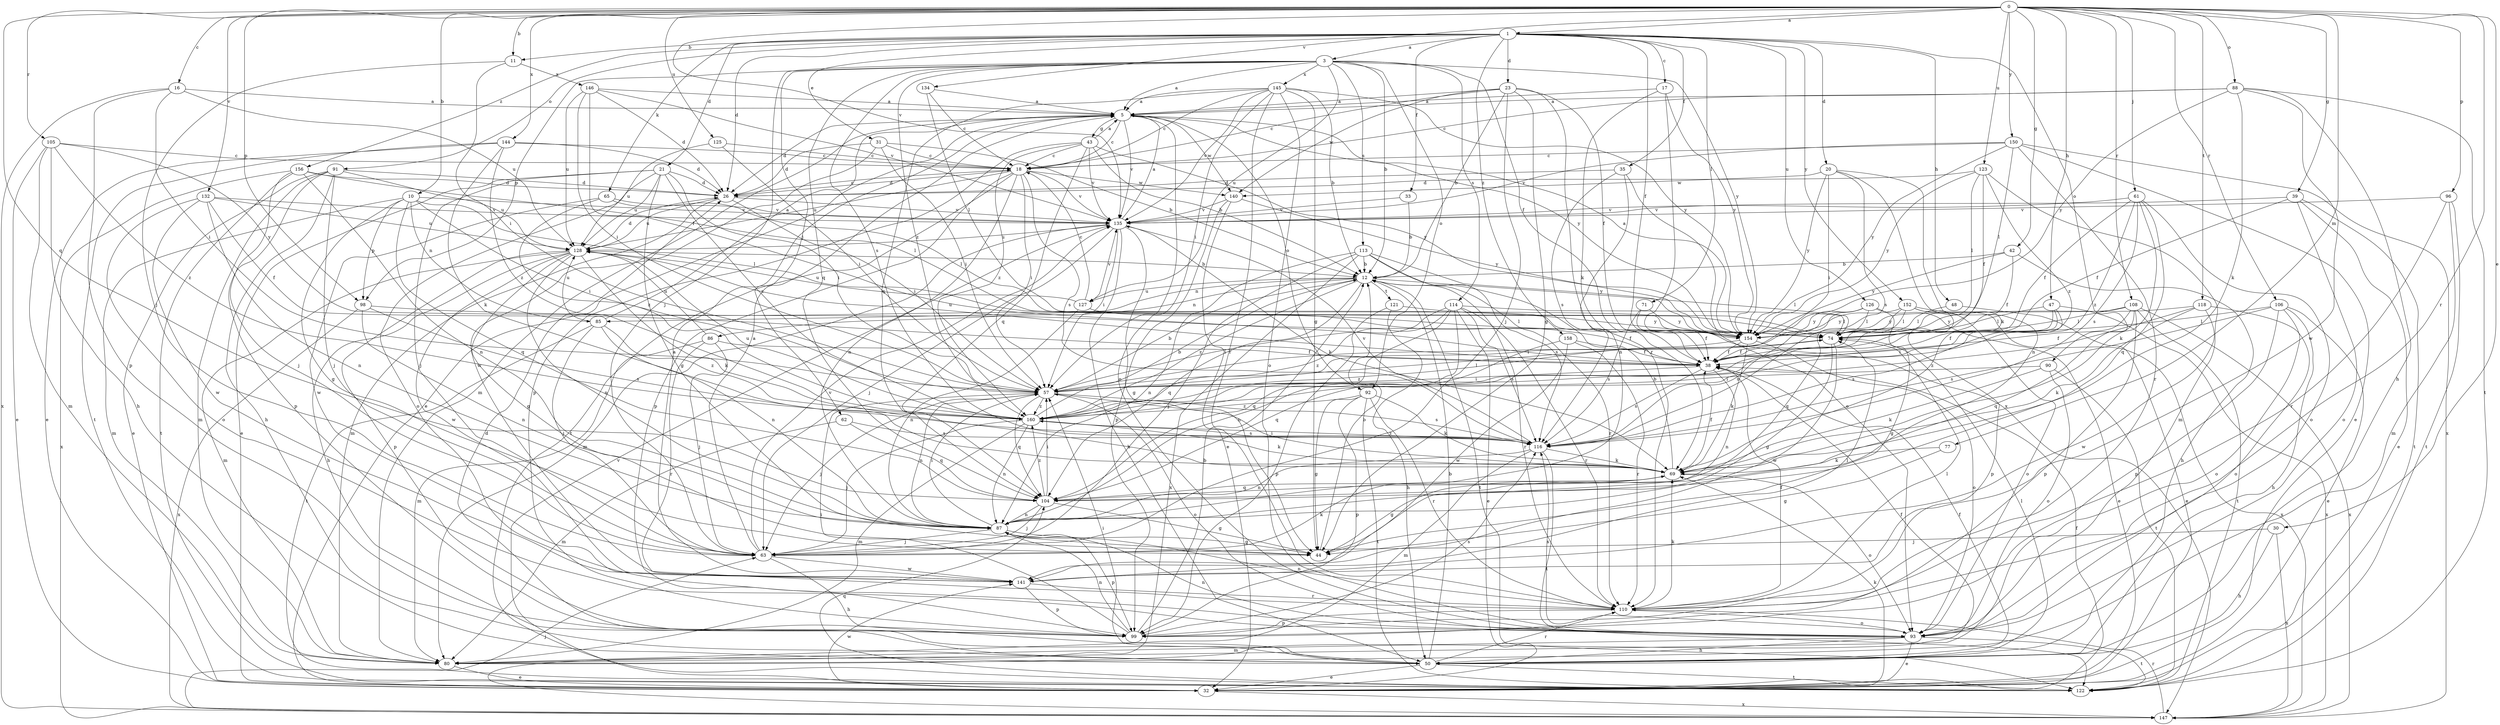 strict digraph  {
0;
1;
3;
5;
10;
11;
12;
16;
17;
18;
20;
21;
23;
26;
30;
31;
32;
33;
35;
38;
39;
42;
43;
44;
47;
48;
50;
57;
61;
62;
63;
65;
69;
71;
74;
77;
80;
85;
86;
87;
88;
90;
91;
92;
93;
96;
98;
99;
104;
105;
106;
108;
110;
113;
114;
116;
118;
121;
122;
123;
125;
126;
127;
128;
132;
134;
135;
140;
141;
144;
145;
146;
147;
150;
152;
154;
156;
158;
160;
0 -> 1  [label=a];
0 -> 10  [label=b];
0 -> 11  [label=b];
0 -> 16  [label=c];
0 -> 30  [label=e];
0 -> 39  [label=g];
0 -> 42  [label=g];
0 -> 47  [label=h];
0 -> 61  [label=j];
0 -> 77  [label=m];
0 -> 88  [label=o];
0 -> 96  [label=p];
0 -> 98  [label=p];
0 -> 104  [label=q];
0 -> 105  [label=r];
0 -> 106  [label=r];
0 -> 108  [label=r];
0 -> 110  [label=r];
0 -> 118  [label=t];
0 -> 123  [label=u];
0 -> 125  [label=u];
0 -> 132  [label=v];
0 -> 134  [label=v];
0 -> 135  [label=v];
0 -> 144  [label=x];
0 -> 150  [label=y];
1 -> 3  [label=a];
1 -> 11  [label=b];
1 -> 17  [label=c];
1 -> 20  [label=d];
1 -> 21  [label=d];
1 -> 23  [label=d];
1 -> 26  [label=d];
1 -> 31  [label=e];
1 -> 33  [label=f];
1 -> 35  [label=f];
1 -> 38  [label=f];
1 -> 48  [label=h];
1 -> 65  [label=k];
1 -> 71  [label=l];
1 -> 90  [label=o];
1 -> 91  [label=o];
1 -> 126  [label=u];
1 -> 152  [label=y];
1 -> 156  [label=z];
1 -> 158  [label=z];
3 -> 5  [label=a];
3 -> 12  [label=b];
3 -> 38  [label=f];
3 -> 62  [label=j];
3 -> 63  [label=j];
3 -> 92  [label=o];
3 -> 98  [label=p];
3 -> 104  [label=q];
3 -> 113  [label=s];
3 -> 114  [label=s];
3 -> 116  [label=s];
3 -> 127  [label=u];
3 -> 145  [label=x];
3 -> 154  [label=y];
3 -> 160  [label=z];
5 -> 18  [label=c];
5 -> 26  [label=d];
5 -> 32  [label=e];
5 -> 43  [label=g];
5 -> 80  [label=m];
5 -> 92  [label=o];
5 -> 93  [label=o];
5 -> 135  [label=v];
5 -> 140  [label=w];
5 -> 154  [label=y];
10 -> 44  [label=g];
10 -> 57  [label=i];
10 -> 74  [label=l];
10 -> 80  [label=m];
10 -> 85  [label=n];
10 -> 98  [label=p];
10 -> 104  [label=q];
10 -> 135  [label=v];
11 -> 57  [label=i];
11 -> 63  [label=j];
11 -> 146  [label=x];
12 -> 74  [label=l];
12 -> 85  [label=n];
12 -> 86  [label=n];
12 -> 104  [label=q];
12 -> 110  [label=r];
12 -> 121  [label=t];
12 -> 122  [label=t];
12 -> 127  [label=u];
12 -> 160  [label=z];
16 -> 5  [label=a];
16 -> 57  [label=i];
16 -> 99  [label=p];
16 -> 128  [label=u];
16 -> 147  [label=x];
17 -> 5  [label=a];
17 -> 69  [label=k];
17 -> 147  [label=x];
17 -> 154  [label=y];
18 -> 26  [label=d];
18 -> 57  [label=i];
18 -> 87  [label=n];
18 -> 99  [label=p];
18 -> 116  [label=s];
18 -> 122  [label=t];
18 -> 128  [label=u];
18 -> 135  [label=v];
18 -> 140  [label=w];
20 -> 57  [label=i];
20 -> 69  [label=k];
20 -> 87  [label=n];
20 -> 116  [label=s];
20 -> 140  [label=w];
20 -> 154  [label=y];
21 -> 26  [label=d];
21 -> 32  [label=e];
21 -> 44  [label=g];
21 -> 57  [label=i];
21 -> 63  [label=j];
21 -> 93  [label=o];
21 -> 128  [label=u];
21 -> 160  [label=z];
23 -> 5  [label=a];
23 -> 12  [label=b];
23 -> 18  [label=c];
23 -> 38  [label=f];
23 -> 44  [label=g];
23 -> 63  [label=j];
23 -> 110  [label=r];
23 -> 140  [label=w];
26 -> 18  [label=c];
26 -> 57  [label=i];
26 -> 80  [label=m];
26 -> 128  [label=u];
26 -> 135  [label=v];
30 -> 50  [label=h];
30 -> 63  [label=j];
30 -> 147  [label=x];
31 -> 12  [label=b];
31 -> 18  [label=c];
31 -> 26  [label=d];
31 -> 57  [label=i];
31 -> 141  [label=w];
32 -> 38  [label=f];
32 -> 69  [label=k];
32 -> 135  [label=v];
32 -> 141  [label=w];
32 -> 147  [label=x];
33 -> 12  [label=b];
33 -> 135  [label=v];
35 -> 26  [label=d];
35 -> 87  [label=n];
35 -> 93  [label=o];
35 -> 116  [label=s];
38 -> 57  [label=i];
38 -> 87  [label=n];
38 -> 116  [label=s];
38 -> 128  [label=u];
39 -> 32  [label=e];
39 -> 38  [label=f];
39 -> 93  [label=o];
39 -> 122  [label=t];
39 -> 135  [label=v];
42 -> 12  [label=b];
42 -> 38  [label=f];
42 -> 50  [label=h];
42 -> 154  [label=y];
43 -> 5  [label=a];
43 -> 12  [label=b];
43 -> 18  [label=c];
43 -> 99  [label=p];
43 -> 104  [label=q];
43 -> 135  [label=v];
43 -> 154  [label=y];
43 -> 160  [label=z];
44 -> 12  [label=b];
47 -> 38  [label=f];
47 -> 57  [label=i];
47 -> 74  [label=l];
47 -> 116  [label=s];
47 -> 147  [label=x];
48 -> 32  [label=e];
48 -> 74  [label=l];
50 -> 12  [label=b];
50 -> 26  [label=d];
50 -> 32  [label=e];
50 -> 38  [label=f];
50 -> 57  [label=i];
50 -> 74  [label=l];
50 -> 110  [label=r];
50 -> 122  [label=t];
57 -> 12  [label=b];
57 -> 63  [label=j];
57 -> 74  [label=l];
57 -> 87  [label=n];
57 -> 93  [label=o];
57 -> 104  [label=q];
57 -> 116  [label=s];
57 -> 160  [label=z];
61 -> 38  [label=f];
61 -> 69  [label=k];
61 -> 93  [label=o];
61 -> 104  [label=q];
61 -> 116  [label=s];
61 -> 135  [label=v];
61 -> 160  [label=z];
62 -> 80  [label=m];
62 -> 104  [label=q];
62 -> 116  [label=s];
63 -> 5  [label=a];
63 -> 50  [label=h];
63 -> 69  [label=k];
63 -> 135  [label=v];
63 -> 141  [label=w];
65 -> 74  [label=l];
65 -> 135  [label=v];
65 -> 141  [label=w];
65 -> 160  [label=z];
69 -> 12  [label=b];
69 -> 38  [label=f];
69 -> 44  [label=g];
69 -> 57  [label=i];
69 -> 93  [label=o];
69 -> 104  [label=q];
71 -> 38  [label=f];
71 -> 116  [label=s];
71 -> 154  [label=y];
74 -> 38  [label=f];
74 -> 44  [label=g];
74 -> 141  [label=w];
77 -> 44  [label=g];
77 -> 69  [label=k];
80 -> 32  [label=e];
80 -> 38  [label=f];
85 -> 5  [label=a];
85 -> 63  [label=j];
85 -> 87  [label=n];
85 -> 122  [label=t];
85 -> 128  [label=u];
85 -> 160  [label=z];
86 -> 38  [label=f];
86 -> 63  [label=j];
86 -> 80  [label=m];
86 -> 110  [label=r];
86 -> 128  [label=u];
87 -> 44  [label=g];
87 -> 57  [label=i];
87 -> 63  [label=j];
87 -> 99  [label=p];
88 -> 5  [label=a];
88 -> 18  [label=c];
88 -> 50  [label=h];
88 -> 69  [label=k];
88 -> 122  [label=t];
88 -> 141  [label=w];
88 -> 154  [label=y];
90 -> 57  [label=i];
90 -> 69  [label=k];
90 -> 93  [label=o];
90 -> 122  [label=t];
91 -> 26  [label=d];
91 -> 32  [label=e];
91 -> 50  [label=h];
91 -> 63  [label=j];
91 -> 80  [label=m];
91 -> 99  [label=p];
91 -> 128  [label=u];
92 -> 44  [label=g];
92 -> 69  [label=k];
92 -> 99  [label=p];
92 -> 110  [label=r];
92 -> 122  [label=t];
92 -> 160  [label=z];
93 -> 32  [label=e];
93 -> 50  [label=h];
93 -> 80  [label=m];
93 -> 87  [label=n];
93 -> 116  [label=s];
93 -> 122  [label=t];
96 -> 80  [label=m];
96 -> 110  [label=r];
96 -> 122  [label=t];
96 -> 135  [label=v];
98 -> 74  [label=l];
98 -> 87  [label=n];
98 -> 116  [label=s];
98 -> 147  [label=x];
99 -> 12  [label=b];
99 -> 57  [label=i];
99 -> 87  [label=n];
99 -> 116  [label=s];
104 -> 44  [label=g];
104 -> 57  [label=i];
104 -> 63  [label=j];
104 -> 87  [label=n];
104 -> 160  [label=z];
105 -> 18  [label=c];
105 -> 32  [label=e];
105 -> 50  [label=h];
105 -> 80  [label=m];
105 -> 154  [label=y];
105 -> 160  [label=z];
106 -> 32  [label=e];
106 -> 50  [label=h];
106 -> 74  [label=l];
106 -> 93  [label=o];
106 -> 99  [label=p];
106 -> 116  [label=s];
108 -> 38  [label=f];
108 -> 74  [label=l];
108 -> 99  [label=p];
108 -> 104  [label=q];
108 -> 122  [label=t];
108 -> 147  [label=x];
108 -> 154  [label=y];
110 -> 38  [label=f];
110 -> 69  [label=k];
110 -> 74  [label=l];
110 -> 87  [label=n];
110 -> 93  [label=o];
110 -> 99  [label=p];
113 -> 12  [label=b];
113 -> 63  [label=j];
113 -> 87  [label=n];
113 -> 110  [label=r];
113 -> 116  [label=s];
113 -> 147  [label=x];
113 -> 154  [label=y];
114 -> 32  [label=e];
114 -> 57  [label=i];
114 -> 74  [label=l];
114 -> 87  [label=n];
114 -> 104  [label=q];
114 -> 110  [label=r];
114 -> 116  [label=s];
114 -> 160  [label=z];
116 -> 69  [label=k];
116 -> 80  [label=m];
116 -> 87  [label=n];
116 -> 122  [label=t];
116 -> 135  [label=v];
116 -> 160  [label=z];
118 -> 69  [label=k];
118 -> 93  [label=o];
118 -> 141  [label=w];
118 -> 154  [label=y];
118 -> 160  [label=z];
121 -> 50  [label=h];
121 -> 99  [label=p];
121 -> 154  [label=y];
122 -> 104  [label=q];
123 -> 26  [label=d];
123 -> 38  [label=f];
123 -> 74  [label=l];
123 -> 80  [label=m];
123 -> 154  [label=y];
123 -> 160  [label=z];
125 -> 18  [label=c];
125 -> 57  [label=i];
125 -> 128  [label=u];
126 -> 32  [label=e];
126 -> 44  [label=g];
126 -> 57  [label=i];
126 -> 74  [label=l];
126 -> 116  [label=s];
126 -> 154  [label=y];
127 -> 18  [label=c];
127 -> 38  [label=f];
127 -> 87  [label=n];
127 -> 128  [label=u];
127 -> 135  [label=v];
128 -> 12  [label=b];
128 -> 26  [label=d];
128 -> 44  [label=g];
128 -> 50  [label=h];
128 -> 69  [label=k];
128 -> 80  [label=m];
128 -> 87  [label=n];
128 -> 99  [label=p];
128 -> 141  [label=w];
132 -> 38  [label=f];
132 -> 87  [label=n];
132 -> 93  [label=o];
132 -> 128  [label=u];
132 -> 135  [label=v];
132 -> 141  [label=w];
134 -> 5  [label=a];
134 -> 18  [label=c];
134 -> 74  [label=l];
135 -> 5  [label=a];
135 -> 44  [label=g];
135 -> 50  [label=h];
135 -> 57  [label=i];
135 -> 63  [label=j];
135 -> 69  [label=k];
135 -> 80  [label=m];
135 -> 128  [label=u];
140 -> 32  [label=e];
140 -> 99  [label=p];
140 -> 135  [label=v];
140 -> 154  [label=y];
141 -> 5  [label=a];
141 -> 74  [label=l];
141 -> 99  [label=p];
141 -> 110  [label=r];
144 -> 18  [label=c];
144 -> 26  [label=d];
144 -> 32  [label=e];
144 -> 69  [label=k];
144 -> 122  [label=t];
144 -> 160  [label=z];
145 -> 5  [label=a];
145 -> 12  [label=b];
145 -> 18  [label=c];
145 -> 44  [label=g];
145 -> 57  [label=i];
145 -> 93  [label=o];
145 -> 104  [label=q];
145 -> 110  [label=r];
145 -> 135  [label=v];
145 -> 154  [label=y];
146 -> 5  [label=a];
146 -> 26  [label=d];
146 -> 38  [label=f];
146 -> 57  [label=i];
146 -> 128  [label=u];
146 -> 135  [label=v];
147 -> 63  [label=j];
147 -> 110  [label=r];
150 -> 18  [label=c];
150 -> 32  [label=e];
150 -> 74  [label=l];
150 -> 110  [label=r];
150 -> 135  [label=v];
150 -> 147  [label=x];
150 -> 154  [label=y];
152 -> 74  [label=l];
152 -> 93  [label=o];
152 -> 99  [label=p];
152 -> 104  [label=q];
152 -> 147  [label=x];
152 -> 154  [label=y];
154 -> 5  [label=a];
154 -> 38  [label=f];
154 -> 69  [label=k];
154 -> 93  [label=o];
154 -> 160  [label=z];
156 -> 26  [label=d];
156 -> 63  [label=j];
156 -> 74  [label=l];
156 -> 87  [label=n];
156 -> 122  [label=t];
156 -> 147  [label=x];
158 -> 38  [label=f];
158 -> 104  [label=q];
158 -> 110  [label=r];
158 -> 141  [label=w];
160 -> 12  [label=b];
160 -> 63  [label=j];
160 -> 69  [label=k];
160 -> 80  [label=m];
160 -> 87  [label=n];
160 -> 116  [label=s];
160 -> 128  [label=u];
}

